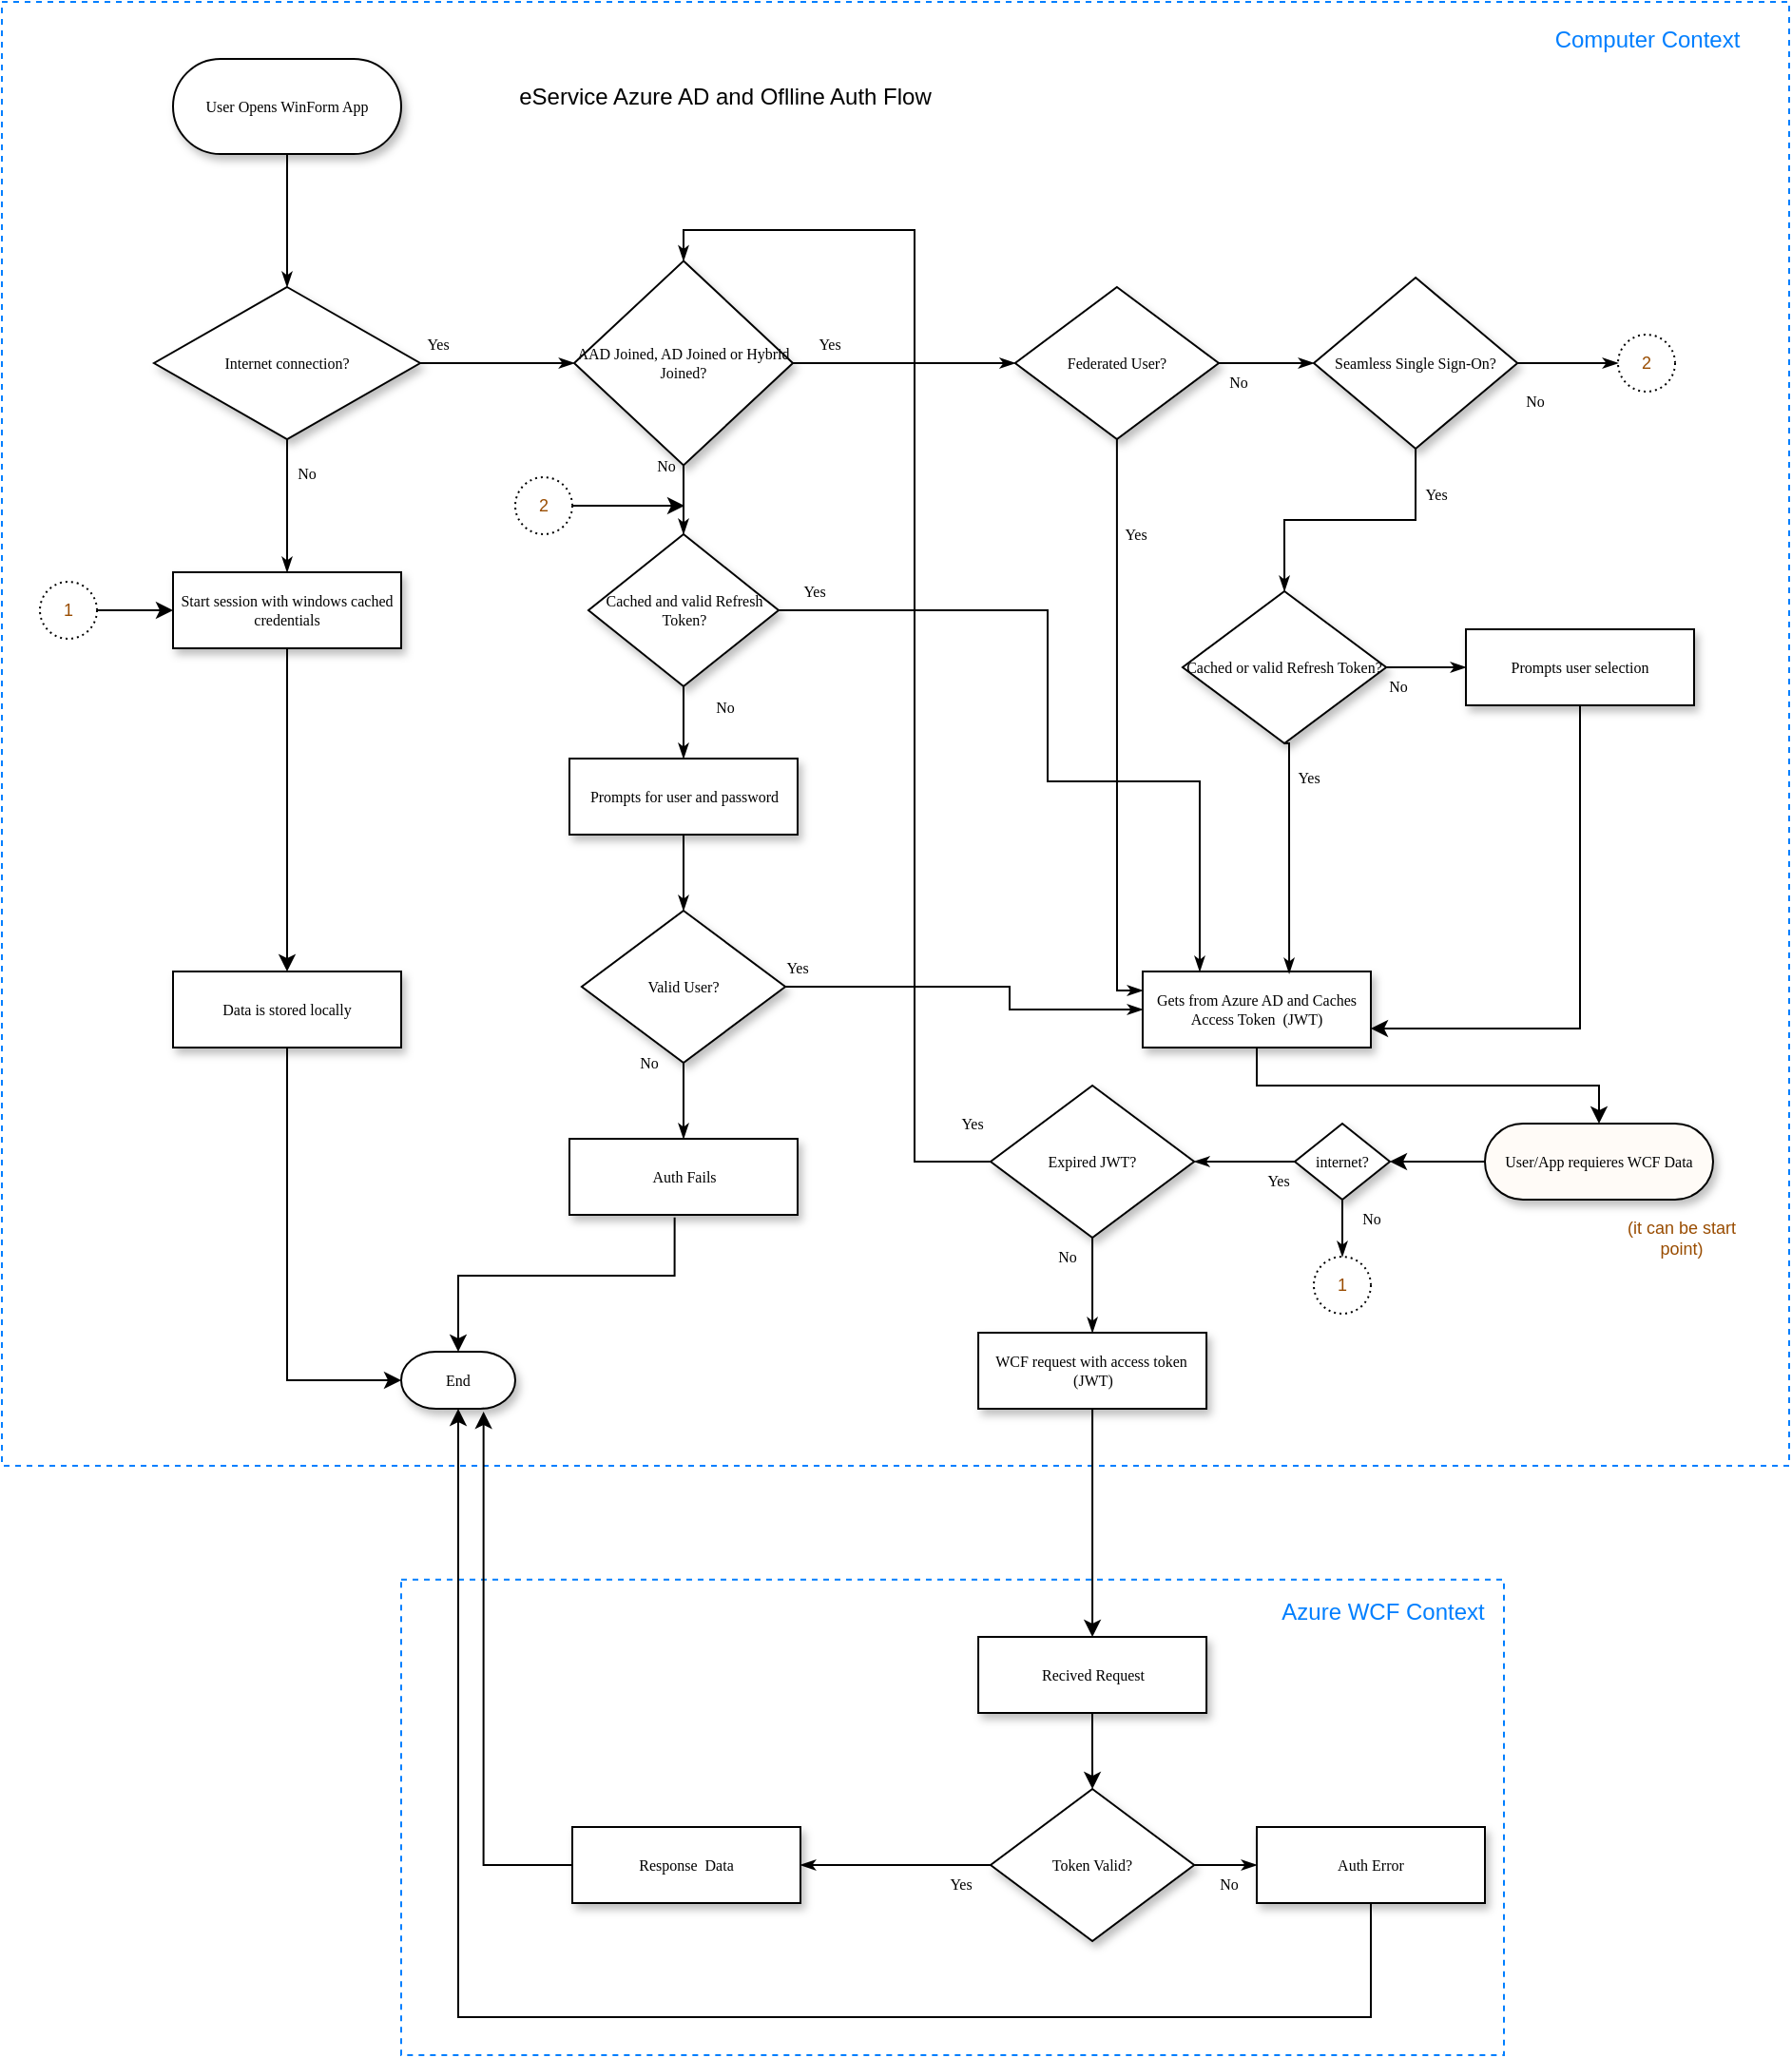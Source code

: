 <mxfile version="12.4.2" type="device" pages="1"><diagram name="Page-1" id="edf60f1a-56cd-e834-aa8a-f176f3a09ee4"><mxGraphModel dx="1278" dy="960" grid="1" gridSize="10" guides="1" tooltips="1" connect="1" arrows="1" fold="1" page="1" pageScale="1" pageWidth="1100" pageHeight="850" background="#ffffff" math="0" shadow="0"><root><mxCell id="0"/><mxCell id="1" parent="0"/><mxCell id="oWokR1BrjTq1oD7K-45A-25" value="" style="rounded=0;whiteSpace=wrap;html=1;dashed=1;strokeColor=#007FFF;fillColor=none;glass=0;" parent="1" vertex="1"><mxGeometry x="100" y="20" width="940" height="770" as="geometry"/></mxCell><mxCell id="oWokR1BrjTq1oD7K-45A-20" value="" style="group" parent="1" vertex="1" connectable="0"><mxGeometry x="310" y="849.83" width="585" height="250.17" as="geometry"/></mxCell><mxCell id="oWokR1BrjTq1oD7K-45A-18" value="" style="rounded=0;whiteSpace=wrap;html=1;dashed=1;strokeColor=#007FFF;fillColor=none;" parent="oWokR1BrjTq1oD7K-45A-20" vertex="1"><mxGeometry width="580.0" height="250.17" as="geometry"/></mxCell><mxCell id="oWokR1BrjTq1oD7K-45A-19" value="Azure WCF Context" style="text;html=1;align=center;verticalAlign=middle;resizable=0;points=[];;autosize=1;fontColor=#007FFF;" parent="oWokR1BrjTq1oD7K-45A-20" vertex="1"><mxGeometry x="456" y="7.479" width="120" height="20" as="geometry"/></mxCell><mxCell id="60e70716793133e9-32" style="edgeStyle=orthogonalEdgeStyle;rounded=0;html=1;labelBackgroundColor=none;startSize=5;endArrow=classicThin;endFill=1;endSize=5;jettySize=auto;orthogonalLoop=1;strokeWidth=1;fontFamily=Verdana;fontSize=8" parent="1" source="60e70716793133e9-4" target="60e70716793133e9-5" edge="1"><mxGeometry relative="1" as="geometry"/></mxCell><mxCell id="60e70716793133e9-4" value="User Opens WinForm App" style="rounded=1;whiteSpace=wrap;html=1;shadow=1;labelBackgroundColor=none;strokeWidth=1;fontFamily=Verdana;fontSize=8;align=center;arcSize=50;" parent="1" vertex="1"><mxGeometry x="190" y="50" width="120" height="50" as="geometry"/></mxCell><mxCell id="60e70716793133e9-33" value="Yes" style="edgeStyle=orthogonalEdgeStyle;rounded=0;html=1;labelBackgroundColor=none;startSize=5;endArrow=classicThin;endFill=1;endSize=5;jettySize=auto;orthogonalLoop=1;strokeWidth=1;fontFamily=Verdana;fontSize=8" parent="1" source="60e70716793133e9-5" target="60e70716793133e9-7" edge="1"><mxGeometry x="-0.778" y="10" relative="1" as="geometry"><mxPoint as="offset"/></mxGeometry></mxCell><mxCell id="60e70716793133e9-37" value="No" style="edgeStyle=orthogonalEdgeStyle;rounded=0;html=1;labelBackgroundColor=none;startSize=5;endArrow=classicThin;endFill=1;endSize=5;jettySize=auto;orthogonalLoop=1;strokeWidth=1;fontFamily=Verdana;fontSize=8" parent="1" source="60e70716793133e9-5" target="60e70716793133e9-9" edge="1"><mxGeometry x="-0.5" y="10" relative="1" as="geometry"><mxPoint as="offset"/></mxGeometry></mxCell><mxCell id="60e70716793133e9-5" value="Internet connection?" style="rhombus;whiteSpace=wrap;html=1;rounded=0;shadow=1;labelBackgroundColor=none;strokeWidth=1;fontFamily=Verdana;fontSize=8;align=center;" parent="1" vertex="1"><mxGeometry x="180" y="170" width="140" height="80" as="geometry"/></mxCell><mxCell id="60e70716793133e9-34" value="Yes" style="edgeStyle=orthogonalEdgeStyle;rounded=0;html=1;labelBackgroundColor=none;startSize=5;endArrow=classicThin;endFill=1;endSize=5;jettySize=auto;orthogonalLoop=1;strokeWidth=1;fontFamily=Verdana;fontSize=8;entryX=0;entryY=0.5;entryDx=0;entryDy=0;" parent="1" source="60e70716793133e9-7" target="oWokR1BrjTq1oD7K-45A-46" edge="1"><mxGeometry x="-0.667" y="10" relative="1" as="geometry"><mxPoint as="offset"/><mxPoint x="620" y="210.0" as="targetPoint"/></mxGeometry></mxCell><mxCell id="60e70716793133e9-35" value="No" style="edgeStyle=orthogonalEdgeStyle;rounded=0;html=1;labelBackgroundColor=none;startSize=5;endArrow=classicThin;endFill=1;endSize=5;jettySize=auto;orthogonalLoop=1;strokeWidth=1;fontFamily=Verdana;fontSize=8" parent="1" source="60e70716793133e9-7" target="oWokR1BrjTq1oD7K-45A-75" edge="1"><mxGeometry x="-1" y="-10" relative="1" as="geometry"><mxPoint x="440" y="300" as="targetPoint"/><Array as="points"/><mxPoint as="offset"/></mxGeometry></mxCell><mxCell id="60e70716793133e9-7" value="AAD Joined, AD Joined or Hybrid Joined?" style="rhombus;whiteSpace=wrap;html=1;rounded=0;shadow=1;labelBackgroundColor=none;strokeWidth=1;fontFamily=Verdana;fontSize=8;align=center;" parent="1" vertex="1"><mxGeometry x="401" y="156.25" width="115" height="107.5" as="geometry"/></mxCell><mxCell id="oWokR1BrjTq1oD7K-45A-3" style="edgeStyle=orthogonalEdgeStyle;rounded=0;orthogonalLoop=1;jettySize=auto;html=1;entryX=0.5;entryY=0;entryDx=0;entryDy=0;" parent="1" source="60e70716793133e9-9" target="60e70716793133e9-13" edge="1"><mxGeometry relative="1" as="geometry"><Array as="points"/></mxGeometry></mxCell><mxCell id="60e70716793133e9-9" value="Start session with windows cached credentials" style="whiteSpace=wrap;html=1;rounded=0;shadow=1;labelBackgroundColor=none;strokeWidth=1;fontFamily=Verdana;fontSize=8;align=center;" parent="1" vertex="1"><mxGeometry x="190" y="320" width="120" height="40" as="geometry"/></mxCell><mxCell id="60e70716793133e9-39" style="edgeStyle=orthogonalEdgeStyle;rounded=0;html=1;labelBackgroundColor=none;startSize=5;endArrow=classicThin;endFill=1;endSize=5;jettySize=auto;orthogonalLoop=1;strokeWidth=1;fontFamily=Verdana;fontSize=8;entryX=0.5;entryY=0;entryDx=0;entryDy=0;" parent="1" source="60e70716793133e9-10" target="oWokR1BrjTq1oD7K-45A-8" edge="1"><mxGeometry relative="1" as="geometry"/></mxCell><mxCell id="60e70716793133e9-10" value="Prompts for user and password" style="whiteSpace=wrap;html=1;rounded=0;shadow=1;labelBackgroundColor=none;strokeWidth=1;fontFamily=Verdana;fontSize=8;align=center;" parent="1" vertex="1"><mxGeometry x="398.5" y="418" width="120" height="40" as="geometry"/></mxCell><mxCell id="oWokR1BrjTq1oD7K-45A-12" style="edgeStyle=orthogonalEdgeStyle;rounded=0;orthogonalLoop=1;jettySize=auto;html=1;entryX=0.5;entryY=0;entryDx=0;entryDy=0;entryPerimeter=0;exitX=0.461;exitY=1.033;exitDx=0;exitDy=0;exitPerimeter=0;" parent="1" source="60e70716793133e9-12" target="60e70716793133e9-30" edge="1"><mxGeometry relative="1" as="geometry"><Array as="points"><mxPoint x="454" y="690"/><mxPoint x="340" y="690"/></Array></mxGeometry></mxCell><mxCell id="60e70716793133e9-12" value="Auth Fails" style="whiteSpace=wrap;html=1;rounded=0;shadow=1;labelBackgroundColor=none;strokeWidth=1;fontFamily=Verdana;fontSize=8;align=center;spacing=6;" parent="1" vertex="1"><mxGeometry x="398.5" y="618" width="120" height="40" as="geometry"/></mxCell><mxCell id="oWokR1BrjTq1oD7K-45A-7" style="edgeStyle=orthogonalEdgeStyle;rounded=0;orthogonalLoop=1;jettySize=auto;html=1;entryX=0;entryY=0.5;entryDx=0;entryDy=0;entryPerimeter=0;" parent="1" source="60e70716793133e9-13" target="60e70716793133e9-30" edge="1"><mxGeometry relative="1" as="geometry"/></mxCell><mxCell id="60e70716793133e9-13" value="Data is stored locally" style="whiteSpace=wrap;html=1;rounded=0;shadow=1;labelBackgroundColor=none;strokeWidth=1;fontFamily=Verdana;fontSize=8;align=center;" parent="1" vertex="1"><mxGeometry x="190" y="530" width="120" height="40" as="geometry"/></mxCell><mxCell id="60e70716793133e9-30" value="End" style="strokeWidth=1;html=1;shape=mxgraph.flowchart.terminator;whiteSpace=wrap;rounded=0;shadow=1;labelBackgroundColor=none;fontFamily=Verdana;fontSize=8;align=center;" parent="1" vertex="1"><mxGeometry x="310" y="730" width="60" height="30" as="geometry"/></mxCell><mxCell id="oWokR1BrjTq1oD7K-45A-2" value="eService Azure AD and Oflline Auth Flow" style="text;html=1;align=center;verticalAlign=middle;resizable=0;points=[];;autosize=1;" parent="1" vertex="1"><mxGeometry x="365" y="60" width="230" height="20" as="geometry"/></mxCell><mxCell id="oWokR1BrjTq1oD7K-45A-8" value="Valid User?" style="rhombus;whiteSpace=wrap;html=1;rounded=0;shadow=1;labelBackgroundColor=none;strokeWidth=1;fontFamily=Verdana;fontSize=8;align=center;" parent="1" vertex="1"><mxGeometry x="404.95" y="498" width="107.09" height="80" as="geometry"/></mxCell><mxCell id="oWokR1BrjTq1oD7K-45A-11" value="No" style="edgeStyle=orthogonalEdgeStyle;rounded=0;html=1;labelBackgroundColor=none;startSize=5;endArrow=classicThin;endFill=1;endSize=5;jettySize=auto;orthogonalLoop=1;strokeWidth=1;fontFamily=Verdana;fontSize=8;exitX=0.5;exitY=1;exitDx=0;exitDy=0;entryX=0.5;entryY=0;entryDx=0;entryDy=0;" parent="1" source="oWokR1BrjTq1oD7K-45A-8" target="60e70716793133e9-12" edge="1"><mxGeometry x="-1" y="-18" relative="1" as="geometry"><mxPoint x="457.643" y="418" as="targetPoint"/><Array as="points"/><mxPoint as="offset"/><mxPoint x="497.5" y="588" as="sourcePoint"/></mxGeometry></mxCell><mxCell id="oWokR1BrjTq1oD7K-45A-66" style="edgeStyle=orthogonalEdgeStyle;rounded=0;orthogonalLoop=1;jettySize=auto;html=1;entryX=0.5;entryY=0;entryDx=0;entryDy=0;fontColor=#007FFF;" parent="1" source="oWokR1BrjTq1oD7K-45A-13" target="oWokR1BrjTq1oD7K-45A-64" edge="1"><mxGeometry relative="1" as="geometry"><Array as="points"><mxPoint x="760" y="590"/><mxPoint x="940" y="590"/></Array></mxGeometry></mxCell><mxCell id="oWokR1BrjTq1oD7K-45A-13" value="Gets from Azure AD and Caches Access Token&amp;nbsp; (JWT)" style="whiteSpace=wrap;html=1;rounded=0;shadow=1;labelBackgroundColor=none;strokeWidth=1;fontFamily=Verdana;fontSize=8;align=center;spacing=6;" parent="1" vertex="1"><mxGeometry x="700" y="530" width="120" height="40" as="geometry"/></mxCell><mxCell id="oWokR1BrjTq1oD7K-45A-14" value="Yes" style="edgeStyle=orthogonalEdgeStyle;rounded=0;html=1;labelBackgroundColor=none;startSize=5;endArrow=classicThin;endFill=1;endSize=5;jettySize=auto;orthogonalLoop=1;strokeWidth=1;fontFamily=Verdana;fontSize=8;exitX=1;exitY=0.5;exitDx=0;exitDy=0;entryX=0;entryY=0.5;entryDx=0;entryDy=0;jumpStyle=arc;" parent="1" source="oWokR1BrjTq1oD7K-45A-8" target="oWokR1BrjTq1oD7K-45A-13" edge="1"><mxGeometry x="-0.94" y="10" relative="1" as="geometry"><mxPoint as="offset"/><mxPoint x="507.497" y="439.713" as="sourcePoint"/><mxPoint x="590" y="450" as="targetPoint"/><Array as="points"><mxPoint x="630" y="538"/><mxPoint x="630" y="550"/></Array></mxGeometry></mxCell><mxCell id="oWokR1BrjTq1oD7K-45A-38" style="edgeStyle=orthogonalEdgeStyle;rounded=0;orthogonalLoop=1;jettySize=auto;html=1;fontColor=#007FFF;" parent="1" source="oWokR1BrjTq1oD7K-45A-21" target="oWokR1BrjTq1oD7K-45A-34" edge="1"><mxGeometry relative="1" as="geometry"/></mxCell><mxCell id="oWokR1BrjTq1oD7K-45A-21" value="Recived Request" style="whiteSpace=wrap;html=1;rounded=0;shadow=1;labelBackgroundColor=none;strokeWidth=1;fontFamily=Verdana;fontSize=8;align=center;spacing=6;" parent="1" vertex="1"><mxGeometry x="613.54" y="880" width="120" height="40" as="geometry"/></mxCell><mxCell id="oWokR1BrjTq1oD7K-45A-32" style="edgeStyle=orthogonalEdgeStyle;rounded=0;orthogonalLoop=1;jettySize=auto;html=1;entryX=0.5;entryY=0;entryDx=0;entryDy=0;fontColor=#007FFF;" parent="1" source="oWokR1BrjTq1oD7K-45A-23" target="oWokR1BrjTq1oD7K-45A-21" edge="1"><mxGeometry relative="1" as="geometry"/></mxCell><mxCell id="oWokR1BrjTq1oD7K-45A-23" value="WCF request with access token&amp;nbsp; (JWT)" style="whiteSpace=wrap;html=1;rounded=0;shadow=1;labelBackgroundColor=none;strokeWidth=1;fontFamily=Verdana;fontSize=8;align=center;spacing=6;" parent="1" vertex="1"><mxGeometry x="613.54" y="720" width="120" height="40" as="geometry"/></mxCell><mxCell id="oWokR1BrjTq1oD7K-45A-24" value="Expired JWT?" style="rhombus;whiteSpace=wrap;html=1;rounded=0;shadow=1;labelBackgroundColor=none;strokeWidth=1;fontFamily=Verdana;fontSize=8;align=center;" parent="1" vertex="1"><mxGeometry x="620" y="590" width="107.09" height="80" as="geometry"/></mxCell><mxCell id="oWokR1BrjTq1oD7K-45A-27" value="Computer Context" style="text;html=1;align=center;verticalAlign=middle;resizable=0;points=[];;autosize=1;fontColor=#007FFF;" parent="1" vertex="1"><mxGeometry x="910" y="30" width="110" height="20" as="geometry"/></mxCell><mxCell id="oWokR1BrjTq1oD7K-45A-28" value="Yes" style="edgeStyle=orthogonalEdgeStyle;rounded=0;html=1;labelBackgroundColor=none;startSize=5;endArrow=classicThin;endFill=1;endSize=5;jettySize=auto;orthogonalLoop=1;strokeWidth=1;fontFamily=Verdana;fontSize=8;exitX=0;exitY=0.5;exitDx=0;exitDy=0;entryX=0.5;entryY=0;entryDx=0;entryDy=0;" parent="1" source="oWokR1BrjTq1oD7K-45A-24" target="60e70716793133e9-7" edge="1"><mxGeometry x="-0.819" y="-30" relative="1" as="geometry"><mxPoint as="offset"/><mxPoint x="510.833" y="650.003" as="sourcePoint"/><mxPoint x="580" y="290" as="targetPoint"/><Array as="points"><mxPoint x="580" y="630"/><mxPoint x="580" y="140"/><mxPoint x="459" y="140"/></Array></mxGeometry></mxCell><mxCell id="oWokR1BrjTq1oD7K-45A-30" value="No" style="edgeStyle=orthogonalEdgeStyle;rounded=0;html=1;labelBackgroundColor=none;startSize=5;endArrow=classicThin;endFill=1;endSize=5;jettySize=auto;orthogonalLoop=1;strokeWidth=1;fontFamily=Verdana;fontSize=8;exitX=0.5;exitY=1;exitDx=0;exitDy=0;entryX=0.5;entryY=0;entryDx=0;entryDy=0;" parent="1" source="oWokR1BrjTq1oD7K-45A-24" target="oWokR1BrjTq1oD7K-45A-23" edge="1"><mxGeometry x="-0.601" y="-14" relative="1" as="geometry"><mxPoint x="950" y="640" as="targetPoint"/><Array as="points"/><mxPoint as="offset"/><mxPoint x="467.5" y="489.833" as="sourcePoint"/></mxGeometry></mxCell><mxCell id="oWokR1BrjTq1oD7K-45A-34" value="Token Valid?" style="rhombus;whiteSpace=wrap;html=1;rounded=0;shadow=1;labelBackgroundColor=none;strokeWidth=1;fontFamily=Verdana;fontSize=8;align=center;" parent="1" vertex="1"><mxGeometry x="620.0" y="960" width="107.09" height="80" as="geometry"/></mxCell><mxCell id="oWokR1BrjTq1oD7K-45A-35" value="No" style="edgeStyle=orthogonalEdgeStyle;rounded=0;html=1;labelBackgroundColor=none;startSize=5;endArrow=classicThin;endFill=1;endSize=5;jettySize=auto;orthogonalLoop=1;strokeWidth=1;fontFamily=Verdana;fontSize=8;exitX=1;exitY=0.5;exitDx=0;exitDy=0;" parent="1" source="oWokR1BrjTq1oD7K-45A-34" target="oWokR1BrjTq1oD7K-45A-36" edge="1"><mxGeometry x="-0.231" y="-10" relative="1" as="geometry"><mxPoint x="683.333" y="729.833" as="targetPoint"/><Array as="points"/><mxPoint as="offset"/><mxPoint x="683.333" y="679.833" as="sourcePoint"/></mxGeometry></mxCell><mxCell id="oWokR1BrjTq1oD7K-45A-37" style="edgeStyle=orthogonalEdgeStyle;rounded=0;orthogonalLoop=1;jettySize=auto;html=1;fontColor=#007FFF;" parent="1" source="oWokR1BrjTq1oD7K-45A-36" target="60e70716793133e9-30" edge="1"><mxGeometry relative="1" as="geometry"><Array as="points"><mxPoint x="820" y="1080"/><mxPoint x="340" y="1080"/></Array></mxGeometry></mxCell><mxCell id="oWokR1BrjTq1oD7K-45A-36" value="Auth Error" style="whiteSpace=wrap;html=1;rounded=0;shadow=1;labelBackgroundColor=none;strokeWidth=1;fontFamily=Verdana;fontSize=8;align=center;spacing=6;" parent="1" vertex="1"><mxGeometry x="760" y="980" width="120" height="40" as="geometry"/></mxCell><mxCell id="oWokR1BrjTq1oD7K-45A-45" style="edgeStyle=orthogonalEdgeStyle;rounded=0;orthogonalLoop=1;jettySize=auto;html=1;entryX=0.722;entryY=1.05;entryDx=0;entryDy=0;entryPerimeter=0;fontColor=#007FFF;" parent="1" source="oWokR1BrjTq1oD7K-45A-39" target="60e70716793133e9-30" edge="1"><mxGeometry relative="1" as="geometry"/></mxCell><mxCell id="oWokR1BrjTq1oD7K-45A-39" value="Response&amp;nbsp; Data" style="whiteSpace=wrap;html=1;rounded=0;shadow=1;labelBackgroundColor=none;strokeWidth=1;fontFamily=Verdana;fontSize=8;align=center;spacing=6;" parent="1" vertex="1"><mxGeometry x="400" y="980" width="120" height="40" as="geometry"/></mxCell><mxCell id="oWokR1BrjTq1oD7K-45A-44" value="Yes" style="edgeStyle=orthogonalEdgeStyle;rounded=0;html=1;labelBackgroundColor=none;startSize=5;endArrow=classicThin;endFill=1;endSize=5;jettySize=auto;orthogonalLoop=1;strokeWidth=1;fontFamily=Verdana;fontSize=8;exitX=0;exitY=0.5;exitDx=0;exitDy=0;entryX=1;entryY=0.5;entryDx=0;entryDy=0;" parent="1" source="oWokR1BrjTq1oD7K-45A-34" target="oWokR1BrjTq1oD7K-45A-39" edge="1"><mxGeometry x="-0.667" y="10" relative="1" as="geometry"><mxPoint as="offset"/><mxPoint x="520.833" y="932.833" as="sourcePoint"/><mxPoint x="630" y="932.833" as="targetPoint"/></mxGeometry></mxCell><mxCell id="oWokR1BrjTq1oD7K-45A-46" value="Federated User?" style="rhombus;whiteSpace=wrap;html=1;rounded=0;shadow=1;labelBackgroundColor=none;strokeWidth=1;fontFamily=Verdana;fontSize=8;align=center;" parent="1" vertex="1"><mxGeometry x="632.91" y="170" width="107.09" height="80" as="geometry"/></mxCell><mxCell id="oWokR1BrjTq1oD7K-45A-47" value="Yes" style="edgeStyle=orthogonalEdgeStyle;rounded=0;html=1;labelBackgroundColor=none;startSize=5;endArrow=classicThin;endFill=1;endSize=5;jettySize=auto;orthogonalLoop=1;strokeWidth=1;fontFamily=Verdana;fontSize=8;exitX=0.5;exitY=1;exitDx=0;exitDy=0;entryX=0;entryY=0.25;entryDx=0;entryDy=0;" parent="1" source="oWokR1BrjTq1oD7K-45A-46" target="oWokR1BrjTq1oD7K-45A-13" edge="1"><mxGeometry x="-0.667" y="10" relative="1" as="geometry"><mxPoint as="offset"/><mxPoint x="756.829" y="209.653" as="sourcePoint"/><mxPoint x="850" y="210" as="targetPoint"/><Array as="points"><mxPoint x="686" y="540"/></Array></mxGeometry></mxCell><mxCell id="oWokR1BrjTq1oD7K-45A-50" value="Seamless Single Sign-On?" style="rhombus;whiteSpace=wrap;html=1;rounded=0;shadow=1;labelBackgroundColor=none;strokeWidth=1;fontFamily=Verdana;fontSize=8;align=center;" parent="1" vertex="1"><mxGeometry x="790" y="165" width="107.09" height="90" as="geometry"/></mxCell><mxCell id="oWokR1BrjTq1oD7K-45A-51" value="Yes" style="edgeStyle=orthogonalEdgeStyle;rounded=0;html=1;labelBackgroundColor=none;startSize=5;endArrow=classicThin;endFill=1;endSize=5;jettySize=auto;orthogonalLoop=1;strokeWidth=1;fontFamily=Verdana;fontSize=8;exitX=0.5;exitY=1;exitDx=0;exitDy=0;entryX=0.642;entryY=0.025;entryDx=0;entryDy=0;entryPerimeter=0;" parent="1" source="oWokR1BrjTq1oD7K-45A-56" target="oWokR1BrjTq1oD7K-45A-13" edge="1"><mxGeometry x="-0.667" y="10" relative="1" as="geometry"><mxPoint as="offset"/><mxPoint x="696.172" y="260.103" as="sourcePoint"/><mxPoint x="776" y="530" as="targetPoint"/><Array as="points"><mxPoint x="777" y="410"/></Array></mxGeometry></mxCell><mxCell id="oWokR1BrjTq1oD7K-45A-52" value="No" style="edgeStyle=orthogonalEdgeStyle;rounded=0;html=1;labelBackgroundColor=none;startSize=5;endArrow=classicThin;endFill=1;endSize=5;jettySize=auto;orthogonalLoop=1;strokeWidth=1;fontFamily=Verdana;fontSize=8;exitX=1;exitY=0.5;exitDx=0;exitDy=0;" parent="1" source="oWokR1BrjTq1oD7K-45A-46" target="oWokR1BrjTq1oD7K-45A-50" edge="1"><mxGeometry x="-0.01" y="-18" relative="1" as="geometry"><mxPoint x="467.207" y="529.759" as="targetPoint"/><Array as="points"/><mxPoint x="-15" y="-8" as="offset"/><mxPoint x="467.207" y="489.759" as="sourcePoint"/></mxGeometry></mxCell><mxCell id="oWokR1BrjTq1oD7K-45A-62" style="edgeStyle=orthogonalEdgeStyle;rounded=0;orthogonalLoop=1;jettySize=auto;html=1;entryX=1;entryY=0.75;entryDx=0;entryDy=0;fontColor=#007FFF;" parent="1" source="oWokR1BrjTq1oD7K-45A-55" target="oWokR1BrjTq1oD7K-45A-13" edge="1"><mxGeometry relative="1" as="geometry"><Array as="points"><mxPoint x="930" y="560"/></Array></mxGeometry></mxCell><mxCell id="oWokR1BrjTq1oD7K-45A-55" value="Prompts user selection" style="whiteSpace=wrap;html=1;rounded=0;shadow=1;labelBackgroundColor=none;strokeWidth=1;fontFamily=Verdana;fontSize=8;align=center;" parent="1" vertex="1"><mxGeometry x="870" y="350" width="120" height="40" as="geometry"/></mxCell><mxCell id="oWokR1BrjTq1oD7K-45A-56" value="Cached or valid Refresh Token?" style="rhombus;whiteSpace=wrap;html=1;rounded=0;shadow=1;labelBackgroundColor=none;strokeWidth=1;fontFamily=Verdana;fontSize=8;align=center;" parent="1" vertex="1"><mxGeometry x="721" y="330" width="107.09" height="80" as="geometry"/></mxCell><mxCell id="oWokR1BrjTq1oD7K-45A-60" value="Yes" style="edgeStyle=orthogonalEdgeStyle;rounded=0;html=1;labelBackgroundColor=none;startSize=5;endArrow=classicThin;endFill=1;endSize=5;jettySize=auto;orthogonalLoop=1;strokeWidth=1;fontFamily=Verdana;fontSize=8;exitX=0.5;exitY=1;exitDx=0;exitDy=0;entryX=0.5;entryY=0;entryDx=0;entryDy=0;" parent="1" source="oWokR1BrjTq1oD7K-45A-50" target="oWokR1BrjTq1oD7K-45A-56" edge="1"><mxGeometry x="-0.667" y="10" relative="1" as="geometry"><mxPoint as="offset"/><mxPoint x="853.414" y="420.103" as="sourcePoint"/><mxPoint x="843" y="330" as="targetPoint"/><Array as="points"/></mxGeometry></mxCell><mxCell id="oWokR1BrjTq1oD7K-45A-61" value="No" style="edgeStyle=orthogonalEdgeStyle;rounded=0;html=1;labelBackgroundColor=none;startSize=5;endArrow=classicThin;endFill=1;endSize=5;jettySize=auto;orthogonalLoop=1;strokeWidth=1;fontFamily=Verdana;fontSize=8;exitX=1;exitY=0.5;exitDx=0;exitDy=0;entryX=0;entryY=0.5;entryDx=0;entryDy=0;" parent="1" source="oWokR1BrjTq1oD7K-45A-56" target="oWokR1BrjTq1oD7K-45A-55" edge="1"><mxGeometry x="-0.01" y="-18" relative="1" as="geometry"><mxPoint x="949.966" y="220.103" as="targetPoint"/><Array as="points"/><mxPoint x="-15" y="-8" as="offset"/><mxPoint x="907.207" y="220.103" as="sourcePoint"/></mxGeometry></mxCell><mxCell id="oWokR1BrjTq1oD7K-45A-67" style="edgeStyle=orthogonalEdgeStyle;rounded=0;orthogonalLoop=1;jettySize=auto;html=1;entryX=1;entryY=0.5;entryDx=0;entryDy=0;fontColor=#007FFF;" parent="1" source="oWokR1BrjTq1oD7K-45A-64" target="oWokR1BrjTq1oD7K-45A-78" edge="1"><mxGeometry relative="1" as="geometry"/></mxCell><mxCell id="oWokR1BrjTq1oD7K-45A-64" value="User/App requieres WCF Data" style="whiteSpace=wrap;html=1;rounded=1;shadow=1;labelBackgroundColor=none;strokeWidth=1;fontFamily=Verdana;fontSize=8;align=center;spacing=6;fillColor=#FFFBF7;strokeColor=#000000;arcSize=50;" parent="1" vertex="1"><mxGeometry x="880" y="610" width="120" height="40" as="geometry"/></mxCell><mxCell id="oWokR1BrjTq1oD7K-45A-69" value="(it can be start point)" style="text;html=1;strokeColor=none;fillColor=none;align=center;verticalAlign=middle;whiteSpace=wrap;rounded=0;dashed=1;fontColor=#994C00;fontSize=9;" parent="1" vertex="1"><mxGeometry x="947" y="660" width="73" height="20" as="geometry"/></mxCell><mxCell id="oWokR1BrjTq1oD7K-45A-75" value="Cached and valid Refresh Token?" style="rhombus;whiteSpace=wrap;html=1;rounded=0;shadow=1;labelBackgroundColor=none;strokeWidth=1;fontFamily=Verdana;fontSize=8;align=center;" parent="1" vertex="1"><mxGeometry x="408.5" y="300" width="100" height="80" as="geometry"/></mxCell><mxCell id="oWokR1BrjTq1oD7K-45A-76" value="Yes" style="edgeStyle=orthogonalEdgeStyle;rounded=0;html=1;labelBackgroundColor=none;startSize=5;endArrow=classicThin;endFill=1;endSize=5;jettySize=auto;orthogonalLoop=1;strokeWidth=1;fontFamily=Verdana;fontSize=8;exitX=1;exitY=0.5;exitDx=0;exitDy=0;entryX=0.25;entryY=0;entryDx=0;entryDy=0;" parent="1" source="oWokR1BrjTq1oD7K-45A-75" target="oWokR1BrjTq1oD7K-45A-13" edge="1"><mxGeometry x="-0.912" y="10" relative="1" as="geometry"><mxPoint as="offset"/><mxPoint x="853.833" y="260.333" as="sourcePoint"/><mxPoint x="784.667" y="340.333" as="targetPoint"/><Array as="points"><mxPoint x="650" y="340"/><mxPoint x="650" y="430"/><mxPoint x="730" y="430"/></Array></mxGeometry></mxCell><mxCell id="oWokR1BrjTq1oD7K-45A-77" value="No" style="edgeStyle=orthogonalEdgeStyle;rounded=0;html=1;labelBackgroundColor=none;startSize=5;endArrow=classicThin;endFill=1;endSize=5;jettySize=auto;orthogonalLoop=1;strokeWidth=1;fontFamily=Verdana;fontSize=8;exitX=0.5;exitY=1;exitDx=0;exitDy=0;entryX=0.5;entryY=0;entryDx=0;entryDy=0;" parent="1" source="oWokR1BrjTq1oD7K-45A-75" target="60e70716793133e9-10" edge="1"><mxGeometry x="-0.436" y="21" relative="1" as="geometry"><mxPoint x="800.446" y="220.333" as="targetPoint"/><Array as="points"/><mxPoint as="offset"/><mxPoint x="749.667" y="220.333" as="sourcePoint"/></mxGeometry></mxCell><mxCell id="oWokR1BrjTq1oD7K-45A-78" value="internet?" style="rhombus;whiteSpace=wrap;html=1;rounded=0;shadow=1;labelBackgroundColor=none;strokeWidth=1;fontFamily=Verdana;fontSize=8;align=center;" parent="1" vertex="1"><mxGeometry x="780" y="610" width="50" height="40" as="geometry"/></mxCell><mxCell id="oWokR1BrjTq1oD7K-45A-79" value="Yes" style="edgeStyle=orthogonalEdgeStyle;rounded=0;html=1;labelBackgroundColor=none;startSize=5;endArrow=classicThin;endFill=1;endSize=5;jettySize=auto;orthogonalLoop=1;strokeWidth=1;fontFamily=Verdana;fontSize=8;entryX=1;entryY=0.5;entryDx=0;entryDy=0;exitX=0;exitY=0.5;exitDx=0;exitDy=0;" parent="1" source="oWokR1BrjTq1oD7K-45A-78" target="oWokR1BrjTq1oD7K-45A-24" edge="1"><mxGeometry x="-0.667" y="10" relative="1" as="geometry"><mxPoint as="offset"/><mxPoint x="525.643" y="220.333" as="sourcePoint"/><mxPoint x="643" y="220.333" as="targetPoint"/></mxGeometry></mxCell><mxCell id="oWokR1BrjTq1oD7K-45A-83" style="edgeStyle=orthogonalEdgeStyle;rounded=0;jumpStyle=arc;orthogonalLoop=1;jettySize=auto;html=1;entryX=0;entryY=0.5;entryDx=0;entryDy=0;fontSize=9;fontColor=#994C00;" parent="1" source="oWokR1BrjTq1oD7K-45A-80" target="60e70716793133e9-9" edge="1"><mxGeometry relative="1" as="geometry"/></mxCell><mxCell id="oWokR1BrjTq1oD7K-45A-80" value="1" style="ellipse;whiteSpace=wrap;html=1;aspect=fixed;glass=0;dashed=1;strokeColor=#000000;fillColor=none;fontSize=9;fontColor=#994C00;dashPattern=1 2;" parent="1" vertex="1"><mxGeometry x="120" y="325" width="30" height="30" as="geometry"/></mxCell><mxCell id="oWokR1BrjTq1oD7K-45A-81" value="1" style="ellipse;whiteSpace=wrap;html=1;aspect=fixed;glass=0;dashed=1;strokeColor=#000000;fillColor=none;fontSize=9;fontColor=#994C00;dashPattern=1 2;" parent="1" vertex="1"><mxGeometry x="790" y="680" width="30" height="30" as="geometry"/></mxCell><mxCell id="oWokR1BrjTq1oD7K-45A-84" value="No" style="edgeStyle=orthogonalEdgeStyle;rounded=0;html=1;labelBackgroundColor=none;startSize=5;endArrow=classicThin;endFill=1;endSize=5;jettySize=auto;orthogonalLoop=1;strokeWidth=1;fontFamily=Verdana;fontSize=8;exitX=0.5;exitY=1;exitDx=0;exitDy=0;entryX=0.5;entryY=0;entryDx=0;entryDy=0;" parent="1" source="oWokR1BrjTq1oD7K-45A-78" target="oWokR1BrjTq1oD7K-45A-81" edge="1"><mxGeometry x="-0.356" y="15" relative="1" as="geometry"><mxPoint x="468.833" y="427.833" as="targetPoint"/><Array as="points"/><mxPoint as="offset"/><mxPoint x="468.833" y="390.333" as="sourcePoint"/></mxGeometry></mxCell><mxCell id="__BoTw9k4f0EER_BwaqZ-2" style="edgeStyle=orthogonalEdgeStyle;rounded=0;orthogonalLoop=1;jettySize=auto;html=1;" edge="1" parent="1" source="__BoTw9k4f0EER_BwaqZ-1"><mxGeometry relative="1" as="geometry"><mxPoint x="459" y="285" as="targetPoint"/><Array as="points"><mxPoint x="453" y="285"/></Array></mxGeometry></mxCell><mxCell id="__BoTw9k4f0EER_BwaqZ-1" value="2" style="ellipse;whiteSpace=wrap;html=1;aspect=fixed;glass=0;dashed=1;strokeColor=#000000;fillColor=none;fontSize=9;fontColor=#994C00;dashPattern=1 2;" vertex="1" parent="1"><mxGeometry x="370" y="270" width="30" height="30" as="geometry"/></mxCell><mxCell id="__BoTw9k4f0EER_BwaqZ-8" value="2" style="ellipse;whiteSpace=wrap;html=1;aspect=fixed;glass=0;dashed=1;strokeColor=#000000;fillColor=none;fontSize=9;fontColor=#994C00;dashPattern=1 2;" vertex="1" parent="1"><mxGeometry x="950" y="195" width="30" height="30" as="geometry"/></mxCell><mxCell id="__BoTw9k4f0EER_BwaqZ-9" value="No" style="edgeStyle=orthogonalEdgeStyle;rounded=0;html=1;labelBackgroundColor=none;startSize=5;endArrow=classicThin;endFill=1;endSize=5;jettySize=auto;orthogonalLoop=1;strokeWidth=1;fontFamily=Verdana;fontSize=8;exitX=1;exitY=0.5;exitDx=0;exitDy=0;entryX=0;entryY=0.5;entryDx=0;entryDy=0;" edge="1" parent="1" source="oWokR1BrjTq1oD7K-45A-50" target="__BoTw9k4f0EER_BwaqZ-8"><mxGeometry x="-0.687" y="-20" relative="1" as="geometry"><mxPoint x="800" y="220" as="targetPoint"/><Array as="points"/><mxPoint as="offset"/><mxPoint x="750" y="220" as="sourcePoint"/></mxGeometry></mxCell></root></mxGraphModel></diagram></mxfile>
